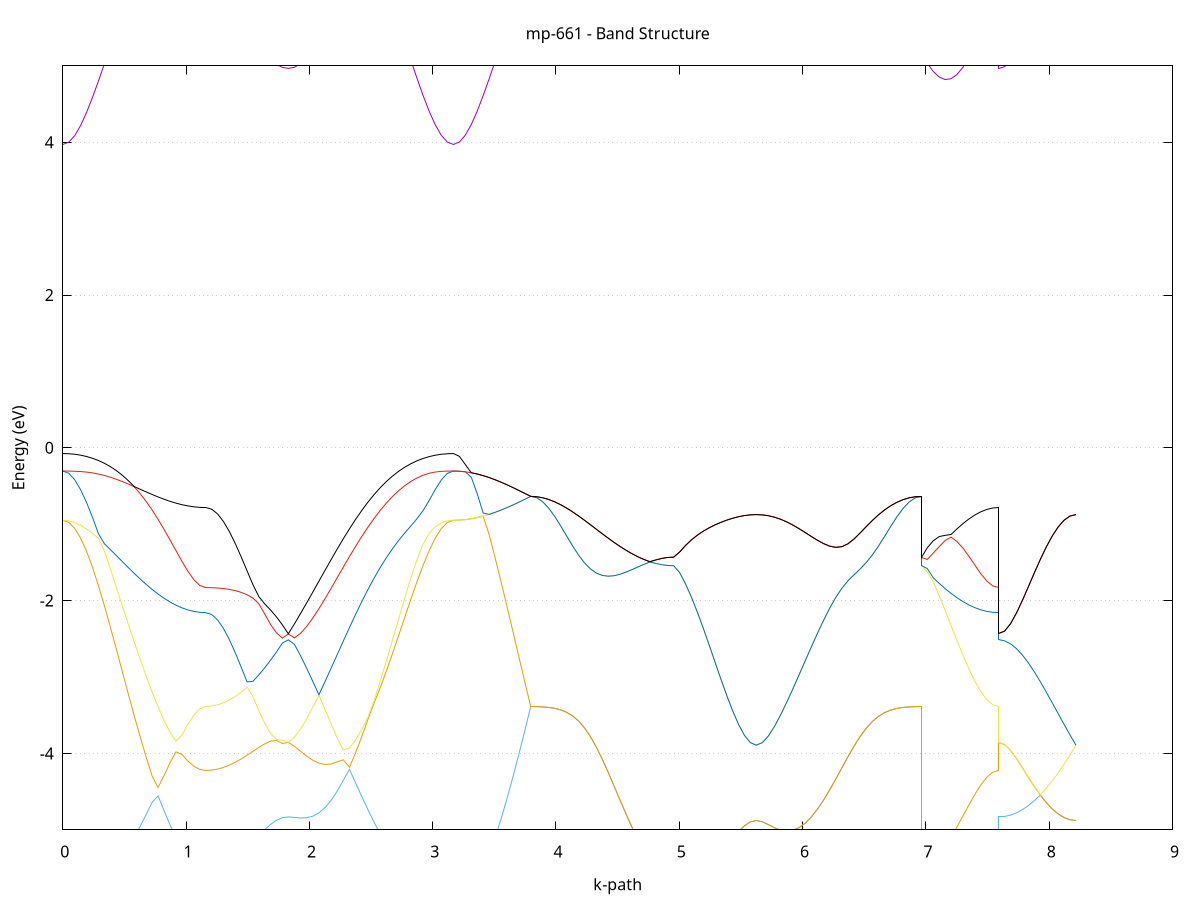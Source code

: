 set title 'mp-661 - Band Structure'
set xlabel 'k-path'
set ylabel 'Energy (eV)'
set grid y
set yrange [-5:5]
set terminal png size 800,600
set output 'mp-661_bands_gnuplot.png'
plot '-' using 1:2 with lines notitle, '-' using 1:2 with lines notitle, '-' using 1:2 with lines notitle, '-' using 1:2 with lines notitle, '-' using 1:2 with lines notitle, '-' using 1:2 with lines notitle, '-' using 1:2 with lines notitle, '-' using 1:2 with lines notitle, '-' using 1:2 with lines notitle, '-' using 1:2 with lines notitle, '-' using 1:2 with lines notitle, '-' using 1:2 with lines notitle, '-' using 1:2 with lines notitle, '-' using 1:2 with lines notitle, '-' using 1:2 with lines notitle, '-' using 1:2 with lines notitle
0.000000 -15.174713
0.048319 -15.169213
0.096639 -15.152913
0.144958 -15.125713
0.193277 -15.087913
0.241597 -15.039613
0.289916 -14.981013
0.338235 -14.912713
0.386554 -14.834913
0.434874 -14.748213
0.483193 -14.653113
0.531512 -14.550513
0.579832 -14.441213
0.628151 -14.326113
0.676470 -14.206513
0.724790 -14.083713
0.773109 -13.959313
0.821428 -13.835113
0.869747 -13.713613
0.918067 -13.597413
0.966386 -13.490113
1.014705 -13.396213
1.063025 -13.321213
1.111344 -13.271913
1.159663 -13.254613
1.159663 -13.254613
1.207484 -13.251213
1.255304 -13.241013
1.303125 -13.224213
1.350946 -13.201013
1.398766 -13.171613
1.446587 -13.136613
1.494407 -13.096413
1.542228 -13.051713
1.590048 -13.003213
1.637869 -12.951713
1.685690 -12.898213
1.733510 -12.843613
1.781331 -12.789213
1.829151 -12.736613
1.829151 -12.736613
1.878748 -12.795513
1.928344 -12.866413
1.977941 -12.948613
2.027538 -13.041713
2.077134 -13.144913
2.126731 -13.257013
2.176327 -13.376513
2.225924 -13.501913
2.275521 -13.631413
2.325117 -13.763313
2.374714 -13.896113
2.424310 -14.027913
2.473907 -14.157413
2.523503 -14.283113
2.573100 -14.403913
2.622697 -14.518613
2.672293 -14.626313
2.721890 -14.726013
2.771486 -14.817113
2.821083 -14.898913
2.870679 -14.970813
2.920276 -15.032413
2.969873 -15.083213
3.019469 -15.123113
3.069066 -15.151713
3.118662 -15.169013
3.168259 -15.174713
3.168259 -15.174713
3.216469 -15.169213
3.264679 -15.152413
3.312889 -15.124613
3.361099 -15.086013
3.409309 -15.036513
3.457519 -14.976713
3.505729 -14.906813
3.553939 -14.827213
3.602148 -14.738613
3.650358 -14.641413
3.698568 -14.536513
3.746778 -14.424713
3.794988 -14.307113
3.794988 -14.307113
3.843308 -14.302313
3.891627 -14.288113
3.939946 -14.264513
3.988266 -14.231713
4.036585 -14.190013
4.084904 -14.139713
4.133223 -14.081313
4.181543 -14.015413
4.229862 -13.942513
4.278181 -13.863613
4.326501 -13.779413
4.374820 -13.691013
4.423139 -13.599713
4.471459 -13.506913
4.519778 -13.414013
4.568097 -13.322913
4.616416 -13.235313
4.664736 -13.153413
4.713055 -13.079213
4.761374 -13.014913
4.809694 -12.962413
4.858013 -12.923513
4.906332 -12.899613
4.954652 -12.891513
4.954652 -12.891513
5.002472 -12.889413
5.050293 -12.883313
5.098113 -12.873313
5.145934 -12.859713
5.193754 -12.843113
5.241575 -12.823913
5.289396 -12.803013
5.337216 -12.781113
5.385037 -12.759213
5.432857 -12.738613
5.480678 -12.720213
5.528498 -12.705513
5.576319 -12.695813
5.624140 -12.692213
5.624140 -12.692213
5.673736 -12.696413
5.723333 -12.709813
5.772929 -12.733313
5.822526 -12.767613
5.872122 -12.812713
5.921719 -12.868513
5.971316 -12.934313
6.020912 -13.009113
6.070509 -13.091613
6.120105 -13.180413
6.169702 -13.273813
6.219299 -13.370113
6.268895 -13.467713
6.318492 -13.565113
6.368088 -13.660713
6.417685 -13.753113
6.467281 -13.841313
6.516878 -13.924013
6.566475 -14.000413
6.616071 -14.069613
6.665668 -14.130913
6.715264 -14.183813
6.764861 -14.227713
6.814457 -14.262213
6.864054 -14.287113
6.913651 -14.302113
6.963247 -14.307113
6.963247 -12.891513
7.011457 -12.933613
7.059667 -12.975613
7.107877 -13.017013
7.156087 -13.056813
7.204297 -13.094613
7.252507 -13.129513
7.300717 -13.161013
7.348927 -13.188613
7.397137 -13.211913
7.445347 -13.230413
7.493557 -13.243813
7.541767 -13.251913
7.589977 -13.254613
7.589977 -12.736613
7.638187 -12.735913
7.686397 -12.734013
7.734606 -12.731113
7.782816 -12.727113
7.831026 -12.722513
7.879236 -12.717313
7.927446 -12.711913
7.975656 -12.706713
8.023866 -12.702013
8.072076 -12.698013
8.120286 -12.694913
8.168496 -12.692913
8.216706 -12.692213
e
0.000000 -13.083813
0.048319 -13.080613
0.096639 -13.071313
0.144958 -13.055813
0.193277 -13.034613
0.241597 -13.007813
0.289916 -12.976113
0.338235 -12.939913
0.386554 -12.900113
0.434874 -12.857413
0.483193 -12.812713
0.531512 -12.767213
0.579832 -12.722213
0.628151 -12.678913
0.676470 -12.638813
0.724790 -12.603513
0.773109 -12.574213
0.821428 -12.552313
0.869747 -12.538813
0.918067 -12.534113
0.966386 -12.537613
1.014705 -12.547813
1.063025 -12.561113
1.111344 -12.572713
1.159663 -12.577213
1.159663 -12.577213
1.207484 -12.576913
1.255304 -12.575813
1.303125 -12.574113
1.350946 -12.572413
1.398766 -12.571213
1.446587 -12.571113
1.494407 -12.573113
1.542228 -12.578213
1.590048 -12.587513
1.637869 -12.602113
1.685690 -12.623213
1.733510 -12.652013
1.781331 -12.689313
1.829151 -12.735913
1.829151 -12.735913
1.878748 -12.684213
1.928344 -12.635913
1.977941 -12.593113
2.027538 -12.557013
2.077134 -12.528813
2.126731 -12.509213
2.176327 -12.498913
2.225924 -12.497913
2.275521 -12.506113
2.325117 -12.523113
2.374714 -12.548213
2.424310 -12.580213
2.473907 -12.618013
2.523503 -12.660113
2.573100 -12.705413
2.622697 -12.752413
2.672293 -12.799813
2.721890 -12.846413
2.771486 -12.891013
2.821083 -12.932713
2.870679 -12.970613
2.920276 -13.003913
2.969873 -13.032013
3.019469 -13.054313
3.069066 -13.070613
3.118662 -13.080513
3.168259 -13.083813
3.168259 -13.083813
3.216469 -13.095113
3.264679 -13.128813
3.312889 -13.183113
3.361099 -13.256213
3.409309 -13.345313
3.457519 -13.447613
3.505729 -13.560313
3.553939 -13.680213
3.602148 -13.804913
3.650358 -13.932013
3.698568 -14.059213
3.746778 -14.184813
3.794988 -14.307113
3.794988 -14.307113
3.843308 -14.302313
3.891627 -14.288113
3.939946 -14.264513
3.988266 -14.231713
4.036585 -14.190013
4.084904 -14.139713
4.133223 -14.081313
4.181543 -14.015413
4.229862 -13.942513
4.278181 -13.863613
4.326501 -13.779413
4.374820 -13.691013
4.423139 -13.599713
4.471459 -13.506913
4.519778 -13.414013
4.568097 -13.322913
4.616416 -13.235313
4.664736 -13.153413
4.713055 -13.079213
4.761374 -13.014913
4.809694 -12.962413
4.858013 -12.923513
4.906332 -12.899613
4.954652 -12.891513
4.954652 -12.891513
5.002472 -12.889413
5.050293 -12.883313
5.098113 -12.873313
5.145934 -12.859713
5.193754 -12.843113
5.241575 -12.823913
5.289396 -12.803013
5.337216 -12.781113
5.385037 -12.759213
5.432857 -12.738613
5.480678 -12.720213
5.528498 -12.705513
5.576319 -12.695813
5.624140 -12.692213
5.624140 -12.692213
5.673736 -12.696413
5.723333 -12.709813
5.772929 -12.733313
5.822526 -12.767613
5.872122 -12.812713
5.921719 -12.868513
5.971316 -12.934313
6.020912 -13.009113
6.070509 -13.091613
6.120105 -13.180413
6.169702 -13.273813
6.219299 -13.370113
6.268895 -13.467713
6.318492 -13.565113
6.368088 -13.660713
6.417685 -13.753113
6.467281 -13.841313
6.516878 -13.924013
6.566475 -14.000413
6.616071 -14.069613
6.665668 -14.130913
6.715264 -14.183813
6.764861 -14.227713
6.814457 -14.262213
6.864054 -14.287113
6.913651 -14.302113
6.963247 -14.307113
6.963247 -12.891513
7.011457 -12.850113
7.059667 -12.810113
7.107877 -12.772113
7.156087 -12.736613
7.204297 -12.704013
7.252507 -12.674713
7.300717 -12.649013
7.348927 -12.627213
7.397137 -12.609313
7.445347 -12.595313
7.493557 -12.585313
7.541767 -12.579313
7.589977 -12.577213
7.589977 -12.735913
7.638187 -12.735313
7.686397 -12.733413
7.734606 -12.730513
7.782816 -12.726613
7.831026 -12.721913
7.879236 -12.716813
7.927446 -12.711513
7.975656 -12.706413
8.023866 -12.701713
8.072076 -12.697713
8.120286 -12.694713
8.168496 -12.692913
8.216706 -12.692213
e
0.000000 -6.001813
0.048319 -5.995313
0.096639 -5.975813
0.144958 -5.943213
0.193277 -5.897813
0.241597 -5.839713
0.289916 -5.769013
0.338235 -5.686113
0.386554 -5.591213
0.434874 -5.484713
0.483193 -5.367013
0.531512 -5.238713
0.579832 -5.100513
0.628151 -4.953413
0.676470 -4.798413
0.724790 -4.638713
0.773109 -4.555413
0.821428 -4.750113
0.869747 -4.936313
0.918067 -5.098213
0.966386 -5.233413
1.014705 -5.340013
1.063025 -5.417013
1.111344 -5.463413
1.159663 -5.479013
1.159663 -5.479013
1.207484 -5.473413
1.255304 -5.456813
1.303125 -5.429413
1.350946 -5.391413
1.398766 -5.343413
1.446587 -5.286313
1.494407 -5.221013
1.542228 -5.149313
1.590048 -5.073813
1.637869 -4.998513
1.685690 -4.929313
1.733510 -4.874313
1.781331 -4.841213
1.829151 -4.831613
1.829151 -4.831613
1.878748 -4.837513
1.928344 -4.845613
1.977941 -4.843213
2.027538 -4.822313
2.077134 -4.778413
2.126731 -4.709313
2.176327 -4.614513
2.225924 -4.494313
2.275521 -4.349613
2.325117 -4.209013
2.374714 -4.386213
2.424310 -4.563013
2.473907 -4.734313
2.523503 -4.898213
2.573100 -5.053313
2.622697 -5.198713
2.672293 -5.333713
2.721890 -5.457413
2.771486 -5.569513
2.821083 -5.669413
2.870679 -5.756713
2.920276 -5.831113
2.969873 -5.892313
3.019469 -5.940113
3.069066 -5.974413
3.118662 -5.995013
3.168259 -6.001813
3.168259 -6.001813
3.216469 -5.981813
3.264679 -5.922313
3.312889 -5.824813
3.361099 -5.691513
3.409309 -5.525213
3.457519 -5.329213
3.505729 -5.106613
3.553939 -4.860813
3.602148 -4.594913
3.650358 -4.311713
3.698568 -4.014313
3.746778 -3.705113
3.794988 -3.386813
3.794988 -3.386813
3.843308 -3.387813
3.891627 -3.391113
3.939946 -3.397913
3.988266 -3.409913
4.036585 -3.429713
4.084904 -3.460913
4.133223 -3.507613
4.181543 -3.573913
4.229862 -3.663413
4.278181 -3.777713
4.326501 -3.915713
4.374820 -4.073913
4.423139 -4.246813
4.471459 -4.428513
4.519778 -4.612813
4.568097 -4.794113
4.616416 -4.967213
4.664736 -5.127513
4.713055 -5.270913
4.761374 -5.393813
4.809694 -5.492913
4.858013 -5.565713
4.906332 -5.610213
4.954652 -5.625213
4.954652 -5.625213
5.002472 -5.619413
5.050293 -5.602013
5.098113 -5.573313
5.145934 -5.533413
5.193754 -5.482813
5.241575 -5.422113
5.289396 -5.352213
5.337216 -5.274413
5.385037 -5.190813
5.432857 -5.104513
5.480678 -5.020713
5.528498 -4.947513
5.576319 -4.896613
5.624140 -4.878713
5.624140 -4.878713
5.673736 -4.895313
5.723333 -4.933113
5.772929 -4.973913
5.822526 -5.004213
5.872122 -5.016213
5.921719 -5.005913
5.971316 -4.971613
6.020912 -4.913513
6.070509 -4.832713
6.120105 -4.731413
6.169702 -4.612513
6.219299 -4.479613
6.268895 -4.337013
6.318492 -4.189813
6.368088 -4.043613
6.417685 -3.904413
6.467281 -3.778113
6.516878 -3.669513
6.566475 -3.581413
6.616071 -3.514113
6.665668 -3.465613
6.715264 -3.432613
6.764861 -3.411413
6.814457 -3.398613
6.864054 -3.391413
6.913651 -3.387813
6.963247 -3.386813
6.963247 -5.625213
7.011457 -5.684513
7.059667 -5.726713
7.107877 -5.751713
7.156087 -5.760013
7.204297 -5.752513
7.252507 -5.730513
7.300717 -5.696513
7.348927 -5.653413
7.397137 -5.605413
7.445347 -5.557813
7.493557 -5.516913
7.541767 -5.488913
7.589977 -5.479013
7.589977 -4.831613
7.638187 -4.825613
7.686397 -4.807713
7.734606 -4.778013
7.782816 -4.736513
7.831026 -4.683613
7.879236 -4.619313
7.927446 -4.545013
7.975656 -4.643013
8.023866 -4.725913
8.072076 -4.791913
8.120286 -4.839913
8.168496 -4.869013
8.216706 -4.878713
e
0.000000 -0.948513
0.048319 -0.975213
0.096639 -1.054713
0.144958 -1.183513
0.193277 -1.356513
0.241597 -1.567213
0.289916 -1.808113
0.338235 -2.071713
0.386554 -2.350913
0.434874 -2.639413
0.483193 -2.931613
0.531512 -3.222913
0.579832 -3.509013
0.628151 -3.786113
0.676470 -4.050513
0.724790 -4.297513
0.773109 -4.444713
0.821428 -4.290113
0.869747 -4.122613
0.918067 -3.980013
0.966386 -4.014013
1.014705 -4.101013
1.063025 -4.168013
1.111344 -4.209213
1.159663 -4.223113
1.159663 -4.223113
1.207484 -4.218713
1.255304 -4.205413
1.303125 -4.183713
1.350946 -4.153813
1.398766 -4.116513
1.446587 -4.072813
1.494407 -4.024213
1.542228 -3.972813
1.590048 -3.921713
1.637869 -3.875113
1.685690 -3.838913
1.733510 -3.830313
1.781331 -3.870513
1.829151 -3.855713
1.829151 -3.855713
1.878748 -3.907813
1.928344 -3.971913
1.977941 -4.035713
2.027538 -4.090013
2.077134 -4.127813
2.126731 -4.144913
2.176327 -4.138613
2.225924 -4.109913
2.275521 -4.084713
2.325117 -4.181913
2.374714 -3.992813
2.424310 -3.784113
2.473907 -3.558013
2.523503 -3.346113
2.573100 -3.145613
2.622697 -2.929813
2.672293 -2.702313
2.721890 -2.467013
2.771486 -2.228313
2.821083 -1.991213
2.870679 -1.761613
2.920276 -1.545913
2.969873 -1.351313
3.019469 -1.185913
3.069066 -1.058113
3.118662 -0.976613
3.168259 -0.948513
3.168259 -0.948513
3.216469 -0.946313
3.264679 -0.939713
3.312889 -0.928713
3.361099 -0.913613
3.409309 -0.894513
3.457519 -1.134413
3.505729 -1.435413
3.553939 -1.750213
3.602148 -2.073913
3.650358 -2.402613
3.698568 -2.732913
3.746778 -3.061913
3.794988 -3.386813
3.794988 -3.386813
3.843308 -3.387813
3.891627 -3.391113
3.939946 -3.397913
3.988266 -3.409913
4.036585 -3.429713
4.084904 -3.460913
4.133223 -3.507613
4.181543 -3.573913
4.229862 -3.663413
4.278181 -3.777713
4.326501 -3.915713
4.374820 -4.073913
4.423139 -4.246813
4.471459 -4.428513
4.519778 -4.612813
4.568097 -4.794113
4.616416 -4.967213
4.664736 -5.127513
4.713055 -5.270913
4.761374 -5.393813
4.809694 -5.492913
4.858013 -5.565713
4.906332 -5.610213
4.954652 -5.625213
4.954652 -5.625213
5.002472 -5.619413
5.050293 -5.602013
5.098113 -5.573313
5.145934 -5.533413
5.193754 -5.482813
5.241575 -5.422113
5.289396 -5.352213
5.337216 -5.274413
5.385037 -5.190813
5.432857 -5.104513
5.480678 -5.020713
5.528498 -4.947513
5.576319 -4.896613
5.624140 -4.878713
5.624140 -4.878713
5.673736 -4.895313
5.723333 -4.933113
5.772929 -4.973913
5.822526 -5.004213
5.872122 -5.016213
5.921719 -5.005913
5.971316 -4.971613
6.020912 -4.913513
6.070509 -4.832713
6.120105 -4.731413
6.169702 -4.612513
6.219299 -4.479613
6.268895 -4.337013
6.318492 -4.189813
6.368088 -4.043613
6.417685 -3.904413
6.467281 -3.778113
6.516878 -3.669513
6.566475 -3.581413
6.616071 -3.514113
6.665668 -3.465613
6.715264 -3.432613
6.764861 -3.411413
6.814457 -3.398613
6.864054 -3.391413
6.913651 -3.387813
6.963247 -3.386813
6.963247 -5.625213
7.011457 -5.549213
7.059667 -5.457413
7.107877 -5.351013
7.156087 -5.231413
7.204297 -5.100913
7.252507 -4.962113
7.300717 -4.818513
7.348927 -4.674713
7.397137 -4.536913
7.445347 -4.412913
7.493557 -4.312613
7.541767 -4.246313
7.589977 -4.223113
7.589977 -3.855713
7.638187 -3.883913
7.686397 -3.960413
7.734606 -4.067613
7.782816 -4.189313
7.831026 -4.313913
7.879236 -4.434113
7.927446 -4.544413
7.975656 -4.642513
8.023866 -4.725513
8.072076 -4.791613
8.120286 -4.839713
8.168496 -4.868913
8.216706 -4.878713
e
0.000000 -0.948013
0.048319 -0.955813
0.096639 -0.978513
0.144958 -1.014813
0.193277 -1.062913
0.241597 -1.120813
0.289916 -1.186513
0.338235 -1.353913
0.386554 -1.588913
0.434874 -1.828213
0.483193 -2.068713
0.531512 -2.307613
0.579832 -2.542313
0.628151 -2.770413
0.676470 -2.989613
0.724790 -3.197413
0.773109 -3.391613
0.821428 -3.569313
0.869747 -3.726213
0.918067 -3.839413
0.966386 -3.760813
1.014705 -3.619813
1.063025 -3.498313
1.111344 -3.415113
1.159663 -3.385213
1.159663 -3.385213
1.207484 -3.379913
1.255304 -3.364213
1.303125 -3.338013
1.350946 -3.301513
1.398766 -3.254913
1.446587 -3.198413
1.494407 -3.132613
1.542228 -3.258013
1.590048 -3.440813
1.637869 -3.604313
1.685690 -3.738013
1.733510 -3.820313
1.781331 -3.825213
1.829151 -3.854913
1.829151 -3.854913
1.878748 -3.788013
1.928344 -3.681113
1.977941 -3.547413
2.027538 -3.395713
2.077134 -3.238413
2.126731 -3.424613
2.176327 -3.613413
2.225924 -3.799913
2.275521 -3.955413
2.325117 -3.932013
2.374714 -3.825713
2.424310 -3.689113
2.473907 -3.528313
2.523503 -3.316513
2.573100 -3.062113
2.622697 -2.797513
2.672293 -2.525913
2.721890 -2.251113
2.771486 -1.978313
2.821083 -1.714713
2.870679 -1.472013
2.920276 -1.268413
2.969873 -1.122913
3.019469 -1.033713
3.069066 -0.982813
3.118662 -0.956313
3.168259 -0.948013
3.168259 -0.948013
3.216469 -0.945813
3.264679 -0.939113
3.312889 -0.928213
3.361099 -0.913113
3.409309 -0.894013
3.457519 -0.871613
3.505729 -0.845213
3.553939 -0.815713
3.602148 -0.783413
3.650358 -0.748713
3.698568 -0.712213
3.746778 -0.674313
3.794988 -0.635613
3.794988 -0.635613
3.843308 -0.653413
3.891627 -0.705413
3.939946 -0.787813
3.988266 -0.894513
4.036585 -1.018013
4.084904 -1.149513
4.133223 -1.279913
4.181543 -1.400313
4.229862 -1.503213
4.278181 -1.583313
4.326501 -1.638613
4.374820 -1.670013
4.423139 -1.680413
4.471459 -1.674013
4.519778 -1.655013
4.568097 -1.627313
4.616416 -1.594413
4.664736 -1.559613
4.713055 -1.525313
4.761374 -1.494113
4.809694 -1.513413
4.858013 -1.530013
4.906332 -1.540013
4.954652 -1.543413
4.954652 -1.543413
5.002472 -1.631813
5.050293 -1.780413
5.098113 -1.954513
5.145934 -2.148713
5.193754 -2.358313
5.241575 -2.578213
5.289396 -2.802813
5.337216 -3.026213
5.385037 -3.242013
5.432857 -3.443313
5.480678 -3.621213
5.528498 -3.764613
5.576319 -3.859213
5.624140 -3.892213
5.624140 -3.892213
5.673736 -3.858913
5.723333 -3.770413
5.772929 -3.644213
5.822526 -3.493913
5.872122 -3.328313
5.921719 -3.153013
5.971316 -2.972213
6.020912 -2.789313
6.070509 -2.607513
6.120105 -2.429813
6.169702 -2.259613
6.219299 -2.101013
6.268895 -1.958913
6.318492 -1.838313
6.368088 -1.741313
6.417685 -1.661413
6.467281 -1.585213
6.516878 -1.500313
6.566475 -1.400313
6.616071 -1.284813
6.665668 -1.158313
6.715264 -1.028213
6.764861 -0.903813
6.814457 -0.794413
6.864054 -0.708913
6.913651 -0.654413
6.963247 -0.635613
6.963247 -1.543413
7.011457 -1.623713
7.059667 -1.751013
7.107877 -1.935913
7.156087 -2.129813
7.204297 -2.327613
7.252507 -2.524213
7.300717 -2.714413
7.348927 -2.892913
7.397137 -3.053813
7.445347 -3.190413
7.493557 -3.295513
7.541767 -3.362313
7.589977 -3.385213
7.589977 -3.854913
7.638187 -3.883113
7.686397 -3.959613
7.734606 -4.066813
7.782816 -4.188513
7.831026 -4.313213
7.879236 -4.433513
7.927446 -4.544113
7.975656 -4.458413
8.023866 -4.362513
8.072076 -4.257213
8.120286 -4.143113
8.168496 -4.021113
8.216706 -3.892213
e
0.000000 -0.304013
0.048319 -0.333313
0.096639 -0.418013
0.144958 -0.549513
0.193277 -0.717713
0.241597 -0.912913
0.289916 -1.127013
0.338235 -1.257913
0.386554 -1.333313
0.434874 -1.411013
0.483193 -1.489613
0.531512 -1.567713
0.579832 -1.644213
0.628151 -1.718113
0.676470 -1.788313
0.724790 -1.854113
0.773109 -1.914713
0.821428 -1.969513
0.869747 -2.018113
0.918067 -2.059913
0.966386 -2.094613
1.014705 -2.121913
1.063025 -2.141513
1.111344 -2.153413
1.159663 -2.157413
1.159663 -2.157413
1.207484 -2.181613
1.255304 -2.252413
1.303125 -2.364713
1.350946 -2.510913
1.398766 -2.682313
1.446587 -2.869913
1.494407 -3.064213
1.542228 -3.056513
1.590048 -2.972213
1.637869 -2.879313
1.685690 -2.778513
1.733510 -2.670413
1.781331 -2.555513
1.829151 -2.513413
1.829151 -2.513413
1.878748 -2.572113
1.928344 -2.722213
1.977941 -2.884813
2.027538 -3.057613
2.077134 -3.232013
2.126731 -3.060413
2.176327 -2.884213
2.225924 -2.705813
2.275521 -2.527713
2.325117 -2.352013
2.374714 -2.180613
2.424310 -2.015313
2.473907 -1.857613
2.523503 -1.708913
2.573100 -1.570113
2.622697 -1.441913
2.672293 -1.324413
2.721890 -1.217213
2.771486 -1.118713
2.821083 -1.025913
2.870679 -0.932013
2.920276 -0.825113
2.969873 -0.694013
3.019469 -0.549913
3.069066 -0.421813
3.118662 -0.334813
3.168259 -0.304013
3.168259 -0.304013
3.216469 -0.306413
3.264679 -0.313913
3.312889 -0.384813
3.361099 -0.600413
3.409309 -0.853513
3.457519 -0.871113
3.505729 -0.844713
3.553939 -0.815213
3.602148 -0.782913
3.650358 -0.748313
3.698568 -0.711813
3.746778 -0.674013
3.794988 -0.635613
3.794988 -0.635613
3.843308 -0.653413
3.891627 -0.705413
3.939946 -0.787813
3.988266 -0.894513
4.036585 -1.018013
4.084904 -1.149513
4.133223 -1.279913
4.181543 -1.400313
4.229862 -1.503213
4.278181 -1.583313
4.326501 -1.638613
4.374820 -1.670013
4.423139 -1.680413
4.471459 -1.674013
4.519778 -1.655013
4.568097 -1.627313
4.616416 -1.594413
4.664736 -1.559613
4.713055 -1.525313
4.761374 -1.494113
4.809694 -1.513413
4.858013 -1.530013
4.906332 -1.540013
4.954652 -1.543413
4.954652 -1.543413
5.002472 -1.631813
5.050293 -1.780413
5.098113 -1.954513
5.145934 -2.148713
5.193754 -2.358313
5.241575 -2.578213
5.289396 -2.802813
5.337216 -3.026213
5.385037 -3.242013
5.432857 -3.443313
5.480678 -3.621213
5.528498 -3.764613
5.576319 -3.859213
5.624140 -3.892213
5.624140 -3.892213
5.673736 -3.858913
5.723333 -3.770413
5.772929 -3.644213
5.822526 -3.493913
5.872122 -3.328313
5.921719 -3.153013
5.971316 -2.972213
6.020912 -2.789313
6.070509 -2.607513
6.120105 -2.429813
6.169702 -2.259613
6.219299 -2.101013
6.268895 -1.958913
6.318492 -1.838313
6.368088 -1.741313
6.417685 -1.661413
6.467281 -1.585213
6.516878 -1.500313
6.566475 -1.400313
6.616071 -1.284813
6.665668 -1.158313
6.715264 -1.028213
6.764861 -0.903813
6.814457 -0.794413
6.864054 -0.708913
6.913651 -0.654413
6.963247 -0.635613
6.963247 -1.543413
7.011457 -1.580813
7.059667 -1.701013
7.107877 -1.774313
7.156087 -1.842913
7.204297 -1.905913
7.252507 -1.962913
7.300717 -2.013213
7.348927 -2.056613
7.397137 -2.092513
7.445347 -2.120713
7.493557 -2.141013
7.541767 -2.153313
7.589977 -2.157413
7.589977 -2.513413
7.638187 -2.526613
7.686397 -2.565613
7.734606 -2.628613
7.782816 -2.713013
7.831026 -2.815313
7.879236 -2.932213
7.927446 -3.060013
7.975656 -3.195513
8.023866 -3.335513
8.072076 -3.477413
8.120286 -3.618713
8.168496 -3.757613
8.216706 -3.892213
e
0.000000 -0.303913
0.048319 -0.304513
0.096639 -0.306513
0.144958 -0.310613
0.193277 -0.317613
0.241597 -0.328313
0.289916 -0.343113
0.338235 -0.362213
0.386554 -0.385313
0.434874 -0.412113
0.483193 -0.441913
0.531512 -0.474113
0.579832 -0.510213
0.628151 -0.601113
0.676470 -0.702613
0.724790 -0.814813
0.773109 -0.936913
0.821428 -1.067713
0.869747 -1.205213
0.918067 -1.346013
0.966386 -1.485313
1.014705 -1.615613
1.063025 -1.726013
1.111344 -1.802113
1.159663 -1.829713
1.159663 -1.829713
1.207484 -1.831013
1.255304 -1.834913
1.303125 -1.842113
1.350946 -1.853213
1.398766 -1.869313
1.446587 -1.891913
1.494407 -1.923113
1.542228 -1.967213
1.590048 -2.042113
1.637869 -2.175913
1.685690 -2.314013
1.733510 -2.423313
1.781331 -2.491313
1.829151 -2.435713
1.829151 -2.435713
1.878748 -2.488713
1.928344 -2.427713
1.977941 -2.338313
2.027538 -2.229113
2.077134 -2.106513
2.126731 -1.975113
2.176327 -1.838613
2.225924 -1.699613
2.275521 -1.560613
2.325117 -1.423513
2.374714 -1.290313
2.424310 -1.162213
2.473907 -1.040813
2.523503 -0.927113
2.573100 -0.822013
2.622697 -0.726113
2.672293 -0.640013
2.721890 -0.563813
2.771486 -0.497813
2.821083 -0.441913
2.870679 -0.396113
2.920276 -0.360313
2.969873 -0.334213
3.019469 -0.317213
3.069066 -0.308113
3.118662 -0.304613
3.168259 -0.303913
3.168259 -0.303913
3.216469 -0.306413
3.264679 -0.313813
3.312889 -0.326113
3.361099 -0.342913
3.409309 -0.364013
3.457519 -0.389113
3.505729 -0.417813
3.553939 -0.449513
3.602148 -0.483813
3.650358 -0.520213
3.698568 -0.558013
3.746778 -0.596713
3.794988 -0.635313
3.794988 -0.635313
3.843308 -0.639913
3.891627 -0.653513
3.939946 -0.675713
3.988266 -0.705913
4.036585 -0.743513
4.084904 -0.787413
4.133223 -0.836713
4.181543 -0.890113
4.229862 -0.946813
4.278181 -1.005413
4.326501 -1.064813
4.374820 -1.124113
4.423139 -1.182213
4.471459 -1.238313
4.519778 -1.291513
4.568097 -1.340913
4.616416 -1.386113
4.664736 -1.426413
4.713055 -1.461313
4.761374 -1.490413
4.809694 -1.467713
4.858013 -1.447713
4.906332 -1.435313
4.954652 -1.431113
4.954652 -1.431113
5.002472 -1.364213
5.050293 -1.278713
5.098113 -1.205413
5.145934 -1.144013
5.193754 -1.092113
5.241575 -1.047613
5.289396 -1.009113
5.337216 -0.975613
5.385037 -0.946513
5.432857 -0.921913
5.480678 -0.901913
5.528498 -0.886913
5.576319 -0.877513
5.624140 -0.874213
5.624140 -0.874213
5.673736 -0.877913
5.723333 -0.889213
5.772929 -0.908513
5.822526 -0.935713
5.872122 -0.970413
5.921719 -1.011713
5.971316 -1.058313
6.020912 -1.108613
6.070509 -1.160013
6.120105 -1.209613
6.169702 -1.253613
6.219299 -1.286713
6.268895 -1.302713
6.318492 -1.294113
6.368088 -1.256313
6.417685 -1.192613
6.467281 -1.113713
6.516878 -1.030413
6.566475 -0.950013
6.616071 -0.876613
6.665668 -0.812213
6.715264 -0.757613
6.764861 -0.713213
6.814457 -0.678913
6.864054 -0.654613
6.913651 -0.640113
6.963247 -0.635313
6.963247 -1.431113
7.011457 -1.460913
7.059667 -1.377513
7.107877 -1.294413
7.156087 -1.212913
7.204297 -1.168513
7.252507 -1.226613
7.300717 -1.313513
7.348927 -1.420313
7.397137 -1.536013
7.445347 -1.648113
7.493557 -1.742913
7.541767 -1.807013
7.589977 -1.829713
7.589977 -2.435713
7.638187 -2.400513
7.686397 -2.303813
7.734606 -2.163713
7.782816 -1.997813
7.831026 -1.819513
7.879236 -1.638813
7.927446 -1.463613
7.975656 -1.300913
8.023866 -1.157113
8.072076 -1.037913
8.120286 -0.948513
8.168496 -0.893113
8.216706 -0.874213
e
0.000000 -0.075213
0.048319 -0.077413
0.096639 -0.084113
0.144958 -0.096113
0.193277 -0.113513
0.241597 -0.136913
0.289916 -0.166513
0.338235 -0.202913
0.386554 -0.246813
0.434874 -0.298813
0.483193 -0.359613
0.531512 -0.429913
0.579832 -0.508013
0.628151 -0.542613
0.676470 -0.577113
0.724790 -0.610913
0.773109 -0.643113
0.821428 -0.673213
0.869747 -0.700413
0.918067 -0.724313
0.966386 -0.744513
1.014705 -0.760613
1.063025 -0.772313
1.111344 -0.779413
1.159663 -0.781813
1.159663 -0.781813
1.207484 -0.802913
1.255304 -0.865213
1.303125 -0.964813
1.350946 -1.096213
1.398766 -1.252613
1.446587 -1.426413
1.494407 -1.609613
1.542228 -1.791613
1.590048 -1.947913
1.637869 -2.043513
1.685690 -2.124413
1.733510 -2.214613
1.781331 -2.318113
1.829151 -2.434313
1.829151 -2.434313
1.878748 -2.304813
1.928344 -2.169313
1.977941 -2.030313
2.027538 -1.888913
2.077134 -1.746213
2.126731 -1.603713
2.176327 -1.462513
2.225924 -1.324013
2.275521 -1.189413
2.325117 -1.060013
2.374714 -0.936913
2.424310 -0.821113
2.473907 -0.713313
2.523503 -0.614313
2.573100 -0.524313
2.622697 -0.443613
2.672293 -0.372113
2.721890 -0.309613
2.771486 -0.255613
2.821083 -0.209713
2.870679 -0.171513
2.920276 -0.140313
2.969873 -0.115713
3.019469 -0.097213
3.069066 -0.084613
3.118662 -0.077513
3.168259 -0.075213
3.168259 -0.075213
3.216469 -0.111813
3.264679 -0.218113
3.312889 -0.326013
3.361099 -0.342813
3.409309 -0.363913
3.457519 -0.389013
3.505729 -0.417613
3.553939 -0.449313
3.602148 -0.483613
3.650358 -0.519913
3.698568 -0.557713
3.746778 -0.596313
3.794988 -0.635313
3.794988 -0.635313
3.843308 -0.639913
3.891627 -0.653513
3.939946 -0.675713
3.988266 -0.705913
4.036585 -0.743513
4.084904 -0.787413
4.133223 -0.836713
4.181543 -0.890113
4.229862 -0.946813
4.278181 -1.005413
4.326501 -1.064813
4.374820 -1.124113
4.423139 -1.182213
4.471459 -1.238313
4.519778 -1.291513
4.568097 -1.340913
4.616416 -1.386113
4.664736 -1.426413
4.713055 -1.461313
4.761374 -1.490413
4.809694 -1.467713
4.858013 -1.447713
4.906332 -1.435313
4.954652 -1.431113
4.954652 -1.431113
5.002472 -1.364213
5.050293 -1.278713
5.098113 -1.205413
5.145934 -1.144013
5.193754 -1.092113
5.241575 -1.047613
5.289396 -1.009113
5.337216 -0.975613
5.385037 -0.946513
5.432857 -0.921913
5.480678 -0.901913
5.528498 -0.886913
5.576319 -0.877513
5.624140 -0.874213
5.624140 -0.874213
5.673736 -0.877913
5.723333 -0.889213
5.772929 -0.908513
5.822526 -0.935713
5.872122 -0.970413
5.921719 -1.011713
5.971316 -1.058313
6.020912 -1.108613
6.070509 -1.160013
6.120105 -1.209613
6.169702 -1.253613
6.219299 -1.286713
6.268895 -1.302713
6.318492 -1.294113
6.368088 -1.256313
6.417685 -1.192613
6.467281 -1.113713
6.516878 -1.030413
6.566475 -0.950013
6.616071 -0.876613
6.665668 -0.812213
6.715264 -0.757613
6.764861 -0.713213
6.814457 -0.678913
6.864054 -0.654613
6.913651 -0.640113
6.963247 -0.635313
6.963247 -1.431113
7.011457 -1.307813
7.059667 -1.216513
7.107877 -1.161613
7.156087 -1.145713
7.204297 -1.134313
7.252507 -1.060213
7.300717 -0.992113
7.348927 -0.931413
7.397137 -0.879413
7.445347 -0.837613
7.493557 -0.806913
7.541767 -0.788113
7.589977 -0.781813
7.589977 -2.434313
7.638187 -2.399213
7.686397 -2.302413
7.734606 -2.162413
7.782816 -1.996613
7.831026 -1.818313
7.879236 -1.637713
7.927446 -1.462613
7.975656 -1.300013
8.023866 -1.156313
8.072076 -1.037313
8.120286 -0.948113
8.168496 -0.892913
8.216706 -0.874213
e
0.000000 3.971487
0.048319 4.000987
0.096639 4.086787
0.144958 4.220587
0.193277 4.392087
0.241597 4.590387
0.289916 4.805387
0.338235 5.028387
0.386554 5.251187
0.434874 5.466087
0.483193 5.665287
0.531512 5.839587
0.579832 5.978787
0.628151 6.072787
0.676470 6.115787
0.724790 6.110487
0.773109 6.068587
0.821428 6.004987
0.869747 5.932587
0.918067 5.860887
0.966386 5.796187
1.014705 5.742787
1.063025 5.703587
1.111344 5.680387
1.159663 5.673487
1.159663 5.673487
1.207484 5.682787
1.255304 5.673987
1.303125 5.654887
1.350946 5.621187
1.398766 5.570187
1.446587 5.502187
1.494407 5.420387
1.542228 5.330387
1.590048 5.238587
1.637869 5.151787
1.685690 5.076387
1.733510 5.017687
1.781331 4.980187
1.829151 4.967087
1.829151 4.967087
1.878748 4.981787
1.928344 5.026287
1.977941 5.100887
2.027538 5.205087
2.077134 5.337687
2.126731 5.497187
2.176327 5.681787
2.225924 5.889387
2.275521 6.117787
2.325117 6.364887
2.374714 6.628087
2.424310 6.904787
2.473907 6.719887
2.523503 6.507687
2.573100 6.284487
2.622697 6.052687
2.672293 5.814387
2.721890 5.571787
2.771486 5.327387
2.821083 5.084187
2.870679 4.846587
2.920276 4.620287
2.969873 4.412587
3.019469 4.233087
3.069066 4.092687
3.118662 4.002587
3.168259 3.971487
3.168259 3.971487
3.216469 4.002487
3.264679 4.092187
3.312889 4.231287
3.361099 4.407987
3.409309 4.610687
3.457519 4.829487
3.505729 5.055987
3.553939 5.283287
3.602148 5.505487
3.650358 5.717287
3.698568 5.913587
3.746778 6.089687
3.794988 6.240987
3.794988 6.240987
3.843308 6.257587
3.891627 6.305587
3.939946 6.379287
3.988266 6.469887
4.036585 6.565087
4.084904 6.649787
4.133223 6.707587
4.181543 6.723887
4.229862 6.691687
4.278181 6.613487
4.326501 6.499387
4.374820 6.361887
4.423139 6.212087
4.471459 6.058687
4.519778 5.908087
4.568097 5.764787
4.616416 5.632487
4.664736 5.513487
4.713055 5.409787
4.761374 5.322987
4.809694 5.254287
4.858013 5.204587
4.906332 5.174487
4.954652 5.164387
4.954652 5.164387
5.002472 5.186087
5.050293 5.249587
5.098113 5.350887
5.145934 5.483887
5.193754 5.641887
5.241575 5.818087
5.289396 6.006687
5.337216 6.203087
5.385037 6.403587
5.432857 6.605587
5.480678 6.806787
5.528498 7.003187
5.576319 7.182487
5.624140 7.278987
5.624140 7.278987
5.673736 7.184287
5.723333 7.026587
5.772929 6.874687
5.822526 6.741087
5.872122 6.629287
5.921719 6.540487
5.971316 6.474887
6.020912 6.432387
6.070509 6.412087
6.120105 6.412987
6.169702 6.433587
6.219299 6.471787
6.268895 6.524887
6.318492 6.588687
6.368088 6.657287
6.417685 6.722587
6.467281 6.774287
6.516878 6.801287
6.566475 6.794587
6.616071 6.751687
6.665668 6.677487
6.715264 6.582987
6.764861 6.481587
6.814457 6.386287
6.864054 6.308887
6.913651 6.258487
6.963247 6.240987
6.963247 5.164387
7.011457 5.033887
7.059667 4.926787
7.107877 4.853387
7.156087 4.820787
7.204297 4.832387
7.252507 4.887687
7.300717 4.982187
7.348927 5.108387
7.397137 5.255287
7.445347 5.408187
7.493557 5.547387
7.541767 5.647887
7.589977 5.673487
7.589977 4.967087
7.638187 4.989087
7.686397 5.054187
7.734606 5.160087
7.782816 5.302887
7.831026 5.477787
7.879236 5.678987
7.927446 5.900387
7.975656 6.135287
8.023866 6.376887
8.072076 6.618487
8.120286 6.853187
8.168496 7.075087
8.216706 7.278987
e
0.000000 6.433787
0.048319 6.458787
0.096639 6.532087
0.144958 6.648787
0.193277 6.801087
0.241597 6.978287
0.289916 7.166387
0.338235 7.347187
0.386554 7.496587
0.434874 7.588087
0.483193 7.603987
0.531512 7.544487
0.579832 7.417687
0.628151 7.232087
0.676470 7.011787
0.724790 6.784687
0.773109 6.567387
0.821428 6.368187
0.869747 6.191287
0.918067 6.039387
0.966386 5.913787
1.014705 5.815287
1.063025 5.744287
1.111344 5.700587
1.159663 5.685187
1.159663 5.685187
1.207484 5.707387
1.255304 5.806987
1.303125 5.966087
1.350946 6.175587
1.398766 6.423987
1.446587 6.698687
1.494407 6.985787
1.542228 7.270687
1.590048 7.538087
1.637869 7.772487
1.685690 7.960487
1.733510 8.092987
1.781331 8.167987
1.829151 8.190887
1.829151 8.190887
1.878748 8.170387
1.928344 8.117387
1.977941 8.042887
2.027538 7.954787
2.077134 7.858187
2.126731 7.755987
2.176327 7.648287
2.225924 7.532987
2.275521 7.405887
2.325117 7.262387
2.374714 7.099787
2.424310 6.918187
2.473907 7.191887
2.523503 7.484987
2.573100 7.775387
2.622697 8.027887
2.672293 8.062887
2.721890 7.886787
2.771486 7.669387
2.821083 7.444087
2.870679 7.221887
2.920276 7.011287
2.969873 6.820987
3.019469 6.660087
3.069066 6.537287
3.118662 6.460087
3.168259 6.433787
3.168259 6.433787
3.216469 6.437787
3.264679 6.449587
3.312889 6.468087
3.361099 6.491387
3.409309 6.516787
3.457519 6.540787
3.505729 6.558687
3.553939 6.564987
3.602148 6.553687
3.650358 6.519187
3.698568 6.456787
3.746778 6.364087
3.794988 6.240987
3.794988 6.240987
3.843308 6.257587
3.891627 6.305587
3.939946 6.379287
3.988266 6.469887
4.036585 6.565087
4.084904 6.649787
4.133223 6.707587
4.181543 6.723887
4.229862 6.691687
4.278181 6.613487
4.326501 6.499387
4.374820 6.361887
4.423139 6.212087
4.471459 6.058687
4.519778 5.908087
4.568097 5.764787
4.616416 5.632487
4.664736 5.513487
4.713055 5.409787
4.761374 5.322987
4.809694 5.254287
4.858013 5.204587
4.906332 5.174487
4.954652 5.164387
4.954652 5.164387
5.002472 5.186087
5.050293 5.249587
5.098113 5.350887
5.145934 5.483887
5.193754 5.641887
5.241575 5.818087
5.289396 6.006687
5.337216 6.203087
5.385037 6.403587
5.432857 6.605587
5.480678 6.806787
5.528498 7.003187
5.576319 7.182487
5.624140 7.278987
5.624140 7.278987
5.673736 7.184287
5.723333 7.026587
5.772929 6.874687
5.822526 6.741087
5.872122 6.629287
5.921719 6.540487
5.971316 6.474887
6.020912 6.432387
6.070509 6.412087
6.120105 6.412987
6.169702 6.433587
6.219299 6.471787
6.268895 6.524887
6.318492 6.588687
6.368088 6.657287
6.417685 6.722587
6.467281 6.774287
6.516878 6.801287
6.566475 6.794587
6.616071 6.751687
6.665668 6.677487
6.715264 6.582987
6.764861 6.481587
6.814457 6.386287
6.864054 6.308887
6.913651 6.258487
6.963247 6.240987
6.963247 5.164387
7.011457 5.305487
7.059667 5.443387
7.107877 5.564587
7.156087 5.658687
7.204297 5.720587
7.252507 5.751687
7.300717 5.757987
7.348927 5.747787
7.397137 5.728887
7.445347 5.707987
7.493557 5.689787
7.541767 5.677687
7.589977 5.685187
7.589977 8.190887
7.638187 8.188387
7.686397 8.180487
7.734606 8.166687
7.782816 8.145687
7.831026 8.115887
7.879236 8.075387
7.927446 8.021587
7.975656 7.951687
8.023866 7.862987
8.072076 7.752887
8.120286 7.619187
8.168496 7.461087
8.216706 7.278987
e
0.000000 10.395587
0.048319 10.373187
0.096639 10.306087
0.144958 10.195287
0.193277 10.041287
0.241597 9.843787
0.289916 9.601187
0.338235 9.321787
0.386554 9.022487
0.434874 8.718187
0.483193 8.421687
0.531512 8.150087
0.579832 7.929387
0.628151 7.785787
0.676470 7.718487
0.724790 7.707787
0.773109 7.732387
0.821428 7.774287
0.869747 7.819887
0.918067 7.861187
0.966386 7.894487
1.014705 7.918887
1.063025 7.934987
1.111344 7.943987
1.159663 7.946887
1.159663 7.946887
1.207484 7.961287
1.255304 8.004787
1.303125 8.077987
1.350946 8.180387
1.398766 8.308887
1.446587 8.457487
1.494407 8.617787
1.542228 8.779987
1.590048 8.934887
1.637869 9.075787
1.685690 9.199087
1.733510 9.304187
1.781331 9.392087
1.829151 9.463487
1.829151 9.463487
1.878748 9.390087
1.928344 9.299287
1.977941 9.190987
2.027538 9.067287
2.077134 8.932087
2.126731 8.791387
2.176327 8.652187
2.225924 8.523487
2.275521 8.414887
2.325117 8.335587
2.374714 8.292387
2.424310 8.288187
2.473907 8.323287
2.523503 8.396487
2.573100 8.505887
2.622697 8.479487
2.672293 8.532187
2.721890 8.784287
2.771486 9.064787
2.821083 9.339187
2.870679 9.596087
2.920276 9.827287
2.969873 10.025587
3.019469 10.185087
3.069066 10.301487
3.118662 10.371987
3.168259 10.395587
3.168259 10.395587
3.216469 10.385087
3.264679 10.354087
3.312889 10.305487
3.361099 10.242587
3.409309 10.170387
3.457519 10.095087
3.505729 10.023387
3.553939 9.964087
3.602148 9.924687
3.650358 9.913087
3.698568 9.935287
3.746778 9.994887
3.794988 10.093087
3.794988 10.093087
3.843308 10.052387
3.891627 9.942587
3.939946 9.789687
3.988266 9.618687
4.036585 9.450287
4.084904 9.302787
4.133223 9.192387
4.181543 9.130787
4.229862 9.120787
4.278181 9.154087
4.326501 9.213887
4.374820 9.280587
4.423139 9.337087
4.471459 9.371487
4.519778 9.378887
4.568097 9.360787
4.616416 9.323187
4.664736 9.273487
4.713055 9.219187
4.761374 9.166587
4.809694 9.120687
4.858013 9.085387
4.906332 9.063187
4.954652 9.055587
4.954652 9.055587
5.002472 9.065487
5.050293 9.093087
5.098113 9.130787
5.145934 9.164287
5.193754 9.170587
5.241575 9.122787
5.289396 9.006987
5.337216 8.831987
5.385037 8.618887
5.432857 8.387487
5.480678 8.152387
5.528498 7.925887
5.576319 7.725687
5.624140 7.621787
5.624140 7.621787
5.673736 7.725187
5.723333 7.910187
5.772929 8.108487
5.822526 8.306887
5.872122 8.500287
5.921719 8.684687
5.971316 8.855687
6.020912 9.008387
6.070509 9.136587
6.120105 9.233487
6.169702 9.292487
6.219299 9.310187
6.268895 9.289087
6.318492 9.238687
6.368088 9.172887
6.417685 9.107587
6.467281 9.059187
6.516878 9.043187
6.566475 9.071187
6.616071 9.147787
6.665668 9.268887
6.715264 9.424087
6.764861 9.598987
6.814457 9.776287
6.864054 9.935387
6.913651 10.050287
6.963247 10.093087
6.963247 9.055587
7.011457 8.925887
7.059667 8.837287
7.107877 8.800987
7.156087 8.822987
7.204297 8.903287
7.252507 9.034687
7.300717 9.107387
7.348927 8.849387
7.397137 8.587587
7.445347 8.343087
7.493557 8.137787
7.541767 7.997387
7.589977 7.946887
7.589977 9.463487
7.638187 9.427487
7.686397 9.325287
7.734606 9.170887
7.782816 8.980987
7.831026 8.771087
7.879236 8.554187
7.927446 8.341587
7.975656 8.142987
8.023866 7.966987
8.072076 7.821287
8.120286 7.712187
8.168496 7.644587
8.216706 7.621787
e
0.000000 10.942787
0.048319 10.898687
0.096639 10.770087
0.144958 10.578587
0.193277 10.348987
0.241597 10.108387
0.289916 9.885287
0.338235 9.700987
0.386554 9.572087
0.434874 9.518587
0.483193 9.551287
0.531512 9.656187
0.579832 9.798887
0.628151 9.937987
0.676470 10.038287
0.724790 10.085487
0.773109 10.092387
0.821428 10.080487
0.869747 10.065887
0.918067 10.055887
0.966386 10.052387
1.014705 10.054087
1.063025 10.058287
1.111344 10.062087
1.159663 10.063687
1.159663 10.063687
1.207484 10.058987
1.255304 10.045287
1.303125 10.022787
1.350946 9.991787
1.398766 9.952787
1.446587 9.906687
1.494407 9.854887
1.542228 9.798987
1.590048 9.741287
1.637869 9.684087
1.685690 9.629187
1.733510 9.576487
1.781331 9.523087
1.829151 9.464187
1.829151 9.464187
1.878748 9.522587
1.928344 9.566887
1.977941 9.596887
2.027538 9.612987
2.077134 9.615387
2.126731 9.603887
2.176327 9.577487
2.225924 9.534687
2.275521 9.472687
2.325117 9.388287
2.374714 9.279187
2.424310 9.145187
2.473907 8.988887
2.523503 8.815187
2.573100 8.633587
2.622697 8.649687
2.672293 8.825487
2.721890 9.030487
2.771486 9.261087
2.821083 9.512487
2.870679 9.778287
2.920276 10.049987
2.969873 10.315787
3.019469 10.559887
3.069066 10.761487
3.118662 10.896787
3.168259 10.942787
3.168259 10.942787
3.216469 10.940187
3.264679 10.933287
3.312889 10.923987
3.361099 10.915087
3.409309 10.909687
3.457519 10.910687
3.505729 10.920887
3.553939 10.942287
3.602148 10.820287
3.650358 10.596287
3.698568 10.397387
3.746778 10.228287
3.794988 10.093087
3.794988 10.093087
3.843308 10.052387
3.891627 9.942587
3.939946 9.789687
3.988266 9.618687
4.036585 9.450287
4.084904 9.302787
4.133223 9.192387
4.181543 9.130787
4.229862 9.120787
4.278181 9.154087
4.326501 9.213887
4.374820 9.280587
4.423139 9.337087
4.471459 9.371487
4.519778 9.378887
4.568097 9.360787
4.616416 9.323187
4.664736 9.273487
4.713055 9.219187
4.761374 9.166587
4.809694 9.120687
4.858013 9.085387
4.906332 9.063187
4.954652 9.055587
4.954652 9.055587
5.002472 9.065487
5.050293 9.093087
5.098113 9.130787
5.145934 9.164287
5.193754 9.170587
5.241575 9.122787
5.289396 9.006987
5.337216 8.831987
5.385037 8.618887
5.432857 8.387487
5.480678 8.152387
5.528498 7.925887
5.576319 7.725687
5.624140 7.621787
5.624140 7.621787
5.673736 7.725187
5.723333 7.910187
5.772929 8.108487
5.822526 8.306887
5.872122 8.500287
5.921719 8.684687
5.971316 8.855687
6.020912 9.008387
6.070509 9.136587
6.120105 9.233487
6.169702 9.292487
6.219299 9.310187
6.268895 9.289087
6.318492 9.238687
6.368088 9.172887
6.417685 9.107587
6.467281 9.059187
6.516878 9.043187
6.566475 9.071187
6.616071 9.147787
6.665668 9.268887
6.715264 9.424087
6.764861 9.598987
6.814457 9.776287
6.864054 9.935387
6.913651 10.050287
6.963247 10.093087
6.963247 9.055587
7.011457 9.211687
7.059667 9.372987
7.107877 9.505987
7.156087 9.562187
7.204297 9.502187
7.252507 9.336887
7.300717 9.204187
7.348927 9.395787
7.397137 9.592187
7.445347 9.775287
7.493557 9.926687
7.541767 10.027787
7.589977 10.063687
7.589977 9.464187
7.638187 9.428187
7.686397 9.325987
7.734606 9.171587
7.782816 8.981787
7.831026 8.771787
7.879236 8.554887
7.927446 8.342187
7.975656 8.143587
8.023866 7.967587
8.072076 7.821687
8.120286 7.712487
8.168496 7.644787
8.216706 7.621787
e
0.000000 10.944887
0.048319 10.959287
0.096639 11.007187
0.144958 11.086287
0.193277 11.195287
0.241597 11.332187
0.289916 11.494087
0.338235 11.675087
0.386554 11.861287
0.434874 11.909187
0.483193 11.700187
0.531512 11.522487
0.579832 11.389387
0.628151 11.318487
0.676470 11.325787
0.724790 11.318687
0.773109 11.197987
0.821428 11.090087
0.869747 10.995787
0.918067 10.915487
0.966386 10.849387
1.014705 10.797887
1.063025 10.760887
1.111344 10.738787
1.159663 10.731387
1.159663 10.731387
1.207484 10.719087
1.255304 10.685987
1.303125 10.641087
1.350946 10.596187
1.398766 10.562087
1.446587 10.547787
1.494407 10.559487
1.542228 10.600487
1.590048 10.670587
1.637869 10.765987
1.685690 10.879387
1.733510 11.001287
1.781331 11.122287
1.829151 11.234587
1.829151 11.234587
1.878748 11.121187
1.928344 11.004787
1.977941 10.892387
2.027538 10.788887
2.077134 10.698387
2.126731 10.623987
2.176327 10.568287
2.225924 10.533087
2.275521 10.520187
2.325117 10.530587
2.374714 10.565487
2.424310 10.625587
2.473907 10.711487
2.523503 10.823087
2.573100 10.960287
2.622697 11.122287
2.672293 11.307687
2.721890 11.514387
2.771486 11.739387
2.821083 11.740287
2.870679 11.540987
2.920276 11.362387
2.969873 11.212687
3.019469 11.094887
3.069066 11.010387
3.118662 10.959687
3.168259 10.944887
3.168259 10.944887
3.216469 10.942387
3.264679 10.935487
3.312889 10.926187
3.361099 10.917387
3.409309 10.912087
3.457519 10.913187
3.505729 10.923487
3.553939 10.944987
3.602148 10.976587
3.650358 11.024887
3.698568 11.087987
3.746778 11.166087
3.794988 11.259287
3.794988 11.259287
3.843308 11.273187
3.891627 11.312887
3.939946 11.377787
3.988266 11.448687
4.036585 11.485787
4.084904 11.502487
4.133223 11.499287
4.181543 11.478787
4.229862 11.445487
4.278181 11.405387
4.326501 11.365187
4.374820 11.332187
4.423139 11.312487
4.471459 11.309887
4.519778 11.324187
4.568097 11.351287
4.616416 11.385487
4.664736 11.420987
4.713055 11.453887
4.761374 11.481387
4.809694 11.502587
4.858013 11.517587
4.906332 11.526387
4.954652 11.529187
4.954652 11.529187
5.002472 11.482887
5.050293 11.360087
5.098113 11.196687
5.145934 11.031387
5.193754 10.902187
5.241575 10.843687
5.289396 10.871487
5.337216 10.973787
5.385037 11.121287
5.432857 11.282087
5.480678 11.428187
5.528498 11.538187
5.576319 11.601987
5.624140 11.621587
5.624140 11.621587
5.673736 11.604487
5.723333 11.561287
5.772929 11.501887
5.822526 11.433187
5.872122 11.359187
5.921719 11.282487
5.971316 11.204487
6.020912 11.127387
6.070509 11.055987
6.120105 10.997887
6.169702 10.962187
6.219299 10.956287
6.268895 10.982387
6.318492 11.036187
6.368088 11.109187
6.417685 11.191987
6.467281 11.275687
6.516878 11.352487
6.566475 11.415587
6.616071 11.459487
6.665668 11.479887
6.715264 11.474487
6.764861 11.442387
6.814457 11.380487
6.864054 11.314887
6.913651 11.273287
6.963247 11.259287
6.963247 11.529187
7.011457 11.370187
7.059667 11.210987
7.107877 11.081587
7.156087 11.028987
7.204297 11.091887
7.252507 11.259187
7.300717 11.313187
7.348927 11.141187
7.397137 10.996787
7.445347 10.881987
7.493557 10.798787
7.541767 10.748287
7.589977 10.731387
7.589977 11.234587
7.638187 11.246587
7.686397 11.278787
7.734606 11.323187
7.782816 11.372087
7.831026 11.420387
7.879236 11.465087
7.927446 11.505087
7.975656 11.539587
8.023866 11.568387
8.072076 11.591287
8.120286 11.607987
8.168496 11.618087
8.216706 11.621587
e
0.000000 12.825087
0.048319 12.829787
0.096639 12.789487
0.144958 12.691087
0.193277 12.566987
0.241597 12.434287
0.289916 12.306187
0.338235 12.189887
0.386554 12.088587
0.434874 12.002587
0.483193 11.932887
0.531512 11.876887
0.579832 11.742787
0.628151 11.593787
0.676470 11.451187
0.724790 11.408987
0.773109 11.536187
0.821428 11.650887
0.869747 11.717287
0.918067 11.757587
0.966386 11.789387
1.014705 11.816687
1.063025 11.838587
1.111344 11.852887
1.159663 11.858087
1.159663 11.858087
1.207484 11.855087
1.255304 11.846487
1.303125 11.832487
1.350946 11.813087
1.398766 11.788287
1.446587 11.758187
1.494407 11.722887
1.542228 11.681787
1.590048 11.633787
1.637869 11.577487
1.685690 11.510387
1.733510 11.430887
1.781331 11.338387
1.829151 11.235787
1.829151 11.235787
1.878748 11.339887
1.928344 11.432987
1.977941 11.516487
2.027538 11.593387
2.077134 11.665587
2.126731 11.730187
2.176327 11.741587
2.225924 11.613187
2.275521 11.472787
2.325117 11.364087
2.374714 11.297287
2.424310 11.275987
2.473907 11.299887
2.523503 11.365787
2.573100 11.468487
2.622697 11.600987
2.672293 11.753387
2.721890 11.905187
2.771486 11.926787
2.821083 11.977887
2.870679 12.221687
2.920276 12.455787
2.969873 12.636087
3.019469 12.732787
3.069066 12.812787
3.118662 12.830787
3.168259 12.825087
3.168259 12.825087
3.216469 12.766787
3.264679 12.610287
3.312889 12.391187
3.361099 12.137887
3.409309 11.868587
3.457519 11.594887
3.505729 11.324887
3.553939 11.064887
3.602148 10.979387
3.650358 11.027787
3.698568 11.090987
3.746778 11.169287
3.794988 11.259287
3.794988 11.259287
3.843308 11.273187
3.891627 11.312887
3.939946 11.377787
3.988266 11.448687
4.036585 11.485787
4.084904 11.502587
4.133223 11.499287
4.181543 11.478787
4.229862 11.445487
4.278181 11.405387
4.326501 11.365187
4.374820 11.332187
4.423139 11.312487
4.471459 11.309887
4.519778 11.324187
4.568097 11.351287
4.616416 11.385487
4.664736 11.420987
4.713055 11.453887
4.761374 11.481387
4.809694 11.502587
4.858013 11.517587
4.906332 11.526387
4.954652 11.529187
4.954652 11.529187
5.002472 11.482887
5.050293 11.360087
5.098113 11.196687
5.145934 11.031387
5.193754 10.902187
5.241575 10.843687
5.289396 10.871487
5.337216 10.973787
5.385037 11.121287
5.432857 11.282087
5.480678 11.428187
5.528498 11.538187
5.576319 11.601987
5.624140 11.621587
5.624140 11.621587
5.673736 11.604487
5.723333 11.561287
5.772929 11.501887
5.822526 11.433187
5.872122 11.359187
5.921719 11.282487
5.971316 11.204487
6.020912 11.127387
6.070509 11.055987
6.120105 10.997887
6.169702 10.962187
6.219299 10.956287
6.268895 10.982387
6.318492 11.036187
6.368088 11.109187
6.417685 11.191987
6.467281 11.275687
6.516878 11.352487
6.566475 11.415587
6.616071 11.459487
6.665668 11.479887
6.715264 11.474487
6.764861 11.442387
6.814457 11.380487
6.864054 11.314887
6.913651 11.273287
6.963247 11.259287
6.963247 11.529187
7.011457 11.672987
7.059667 11.794287
7.107877 11.890487
7.156087 11.960987
7.204297 11.729287
7.252507 11.510187
7.300717 11.489187
7.348927 11.745287
7.397137 11.984687
7.445347 11.943887
7.493557 11.902187
7.541767 11.869987
7.589977 11.858087
7.589977 11.235787
7.638187 11.247687
7.686397 11.279987
7.734606 11.324387
7.782816 11.373387
7.831026 11.421587
7.879236 11.466287
7.927446 11.506187
7.975656 11.540587
8.023866 11.569187
8.072076 11.591887
8.120286 11.608387
8.168496 11.618287
8.216706 11.621587
e
0.000000 12.881887
0.048319 12.868887
0.096639 12.873487
0.144958 12.905187
0.193277 12.909687
0.241597 12.813487
0.289916 12.614587
0.338235 12.379087
0.386554 12.139087
0.434874 12.005887
0.483193 12.005687
0.531512 11.889687
0.579832 11.834987
0.628151 11.806387
0.676470 11.791787
0.724790 11.793187
0.773109 11.819587
0.821428 11.895187
0.869747 12.029787
0.918067 12.182787
0.966386 12.323687
1.014705 12.439187
1.063025 12.523387
1.111344 12.574187
1.159663 12.591287
1.159663 12.591287
1.207484 12.595287
1.255304 12.606687
1.303125 12.622887
1.350946 12.641387
1.398766 12.660587
1.446587 12.679587
1.494407 12.698487
1.542228 12.717687
1.590048 12.738187
1.637869 12.761187
1.685690 12.787487
1.733510 12.815987
1.781331 12.842287
1.829151 12.854887
1.829151 12.854887
1.878748 12.833287
1.928344 12.755487
1.977941 12.617087
2.027538 12.435187
2.077134 12.233287
2.126731 12.034987
2.176327 11.899487
2.225924 11.924487
2.275521 11.990487
2.325117 12.060787
2.374714 12.130387
2.424310 12.197087
2.473907 12.259387
2.523503 12.315587
2.573100 12.360587
2.622697 12.381087
2.672293 12.342287
2.721890 12.216887
2.771486 12.155987
2.821083 12.278087
2.870679 12.408887
2.920276 12.527987
2.969873 12.652687
3.019469 12.777987
3.069066 12.827387
3.118662 12.866787
3.168259 12.881787
3.168259 12.881887
3.216469 12.858387
3.264679 12.790787
3.312889 12.686387
3.361099 12.554587
3.409309 12.404987
3.457519 12.245587
3.505729 12.083187
3.553939 11.922887
3.602148 11.768487
3.650358 11.623087
3.698568 11.488687
3.746778 11.367087
3.794988 11.262487
3.794988 11.262487
3.843308 11.282687
3.891627 11.334087
3.939946 11.395187
3.988266 11.466387
4.036585 11.575987
4.084904 11.703687
4.133223 11.845587
4.181543 11.997087
4.229862 12.152787
4.278181 12.306987
4.326501 12.453687
4.374820 12.587587
4.423139 12.704087
4.471459 12.800787
4.519778 12.876987
4.568097 12.933887
4.616416 12.974187
4.664736 13.000787
4.713055 13.017187
4.761374 13.026387
4.809694 13.030887
4.858013 13.032787
4.906332 13.033287
4.954652 13.033387
4.954652 13.033387
5.002472 13.062587
5.050293 13.136087
5.098113 13.226287
5.145934 13.310687
5.193754 13.376987
5.241575 13.421387
5.289396 13.446187
5.337216 13.458387
5.385037 13.466987
5.432857 13.482787
5.480678 13.513487
5.528498 13.558687
5.576319 13.603987
5.624140 13.624587
5.624140 13.624487
5.673736 13.597487
5.723333 13.518287
5.772929 13.401087
5.822526 13.264787
5.872122 13.126787
5.921719 13.000587
5.971316 12.896087
6.020912 12.819387
6.070509 12.771487
6.120105 12.748587
6.169702 12.741787
6.219299 12.738687
6.268895 12.724987
6.318492 12.687687
6.368088 12.618387
6.417685 12.515087
6.467281 12.382187
6.516878 12.228587
6.566475 12.064687
6.616071 11.900587
6.665668 11.745187
6.715264 11.605487
6.764861 11.487887
6.814457 11.403187
6.864054 11.337987
6.913651 11.284287
6.963247 11.262487
6.963247 13.033387
7.011457 12.757787
7.059667 12.485387
7.107877 12.220487
7.156087 11.967387
7.204297 12.007387
7.252507 12.030687
7.300717 12.032687
7.348927 12.016187
7.397137 12.000887
7.445347 12.233987
7.493557 12.423087
7.541767 12.547587
7.589977 12.591287
7.589977 12.854787
7.638187 12.854187
7.686397 12.852487
7.734606 12.851087
7.782816 12.852087
7.831026 12.858287
7.879236 12.873087
7.927446 12.900887
7.975656 12.946287
8.023866 13.014587
8.072076 13.111287
8.120286 13.241987
8.168496 13.411687
8.216706 13.624487
e
0.000000 12.886087
0.048319 12.891687
0.096639 12.915187
0.144958 12.945587
0.193277 12.964987
0.241597 12.952187
0.289916 12.868487
0.338235 12.743887
0.386554 12.607287
0.434874 12.521687
0.483193 12.596087
0.531512 12.805187
0.579832 13.062087
0.628151 13.335387
0.676470 13.611887
0.724790 13.882887
0.773109 14.139787
0.821428 14.377887
0.869747 14.594487
0.918067 14.778387
0.966386 14.913887
1.014705 14.896087
1.063025 14.846087
1.111344 14.826187
1.159663 14.818987
1.159663 14.819687
1.207484 14.845687
1.255304 14.929787
1.303125 15.017487
1.350946 14.888987
1.398766 14.740487
1.446587 14.583487
1.494407 14.431087
1.542228 14.291587
1.590048 14.178987
1.637869 14.105487
1.685690 14.083287
1.733510 14.121487
1.781331 14.223687
1.829151 14.377387
1.829151 14.376787
1.878748 14.221787
1.928344 14.132387
1.977941 14.121987
2.027538 14.166787
2.077134 14.239687
2.126731 14.318387
2.176327 14.385187
2.225924 14.425487
2.275521 14.426487
2.325117 14.378287
2.374714 14.274787
2.424310 14.116287
2.473907 13.909987
2.523503 13.665887
2.573100 13.408187
2.622697 13.166387
2.672293 12.995387
2.721890 12.950987
2.771486 13.017087
2.821083 13.156187
2.870679 13.347187
2.920276 13.277887
2.969873 13.132287
3.019469 13.017787
3.069066 12.935587
3.118662 12.892587
3.168259 12.886087
3.168259 12.886087
3.216469 12.862587
3.264679 12.794987
3.312889 12.690487
3.361099 12.558687
3.409309 12.408987
3.457519 12.249487
3.505729 12.087087
3.553939 11.926587
3.602148 11.772187
3.650358 11.626587
3.698568 11.492187
3.746778 11.370387
3.794988 11.262487
3.794988 11.262487
3.843308 11.282687
3.891627 11.334087
3.939946 11.395187
3.988266 11.466387
4.036585 11.575987
4.084904 11.703687
4.133223 11.845587
4.181543 11.997087
4.229862 12.152787
4.278181 12.306987
4.326501 12.453687
4.374820 12.587587
4.423139 12.704087
4.471459 12.800787
4.519778 12.876987
4.568097 12.933887
4.616416 12.974187
4.664736 13.000887
4.713055 13.017187
4.761374 13.026487
4.809694 13.030987
4.858013 13.032787
4.906332 13.033287
4.954652 13.033387
4.954652 13.033387
5.002472 13.062587
5.050293 13.136087
5.098113 13.226287
5.145934 13.310687
5.193754 13.376987
5.241575 13.421387
5.289396 13.446187
5.337216 13.458387
5.385037 13.466987
5.432857 13.482787
5.480678 13.513487
5.528498 13.558687
5.576319 13.603987
5.624140 13.624587
5.624140 13.624487
5.673736 13.597487
5.723333 13.518287
5.772929 13.401087
5.822526 13.264787
5.872122 13.126787
5.921719 13.000587
5.971316 12.896187
6.020912 12.819387
6.070509 12.771487
6.120105 12.748587
6.169702 12.741787
6.219299 12.738687
6.268895 12.724987
6.318492 12.687687
6.368088 12.618387
6.417685 12.515087
6.467281 12.382187
6.516878 12.228587
6.566475 12.064687
6.616071 11.900587
6.665668 11.745187
6.715264 11.605487
6.764861 11.487887
6.814457 11.403187
6.864054 11.337987
6.913651 11.284287
6.963247 11.262487
6.963247 13.033387
7.011457 13.307787
7.059667 13.576487
7.107877 13.834987
7.156087 14.079087
7.204297 14.304887
7.252507 14.512087
7.300717 14.690787
7.348927 14.863287
7.397137 14.938887
7.445347 14.911287
7.493557 14.852687
7.541767 14.827487
7.589977 14.818687
7.589977 14.377787
7.638187 14.400587
7.686397 14.470987
7.734606 14.582087
7.782816 14.720587
7.831026 14.876887
7.879236 15.039287
7.927446 15.197287
7.975656 15.342587
8.023866 14.936287
8.072076 14.540887
8.120286 14.189087
8.168496 13.883287
8.216706 13.624487
e
